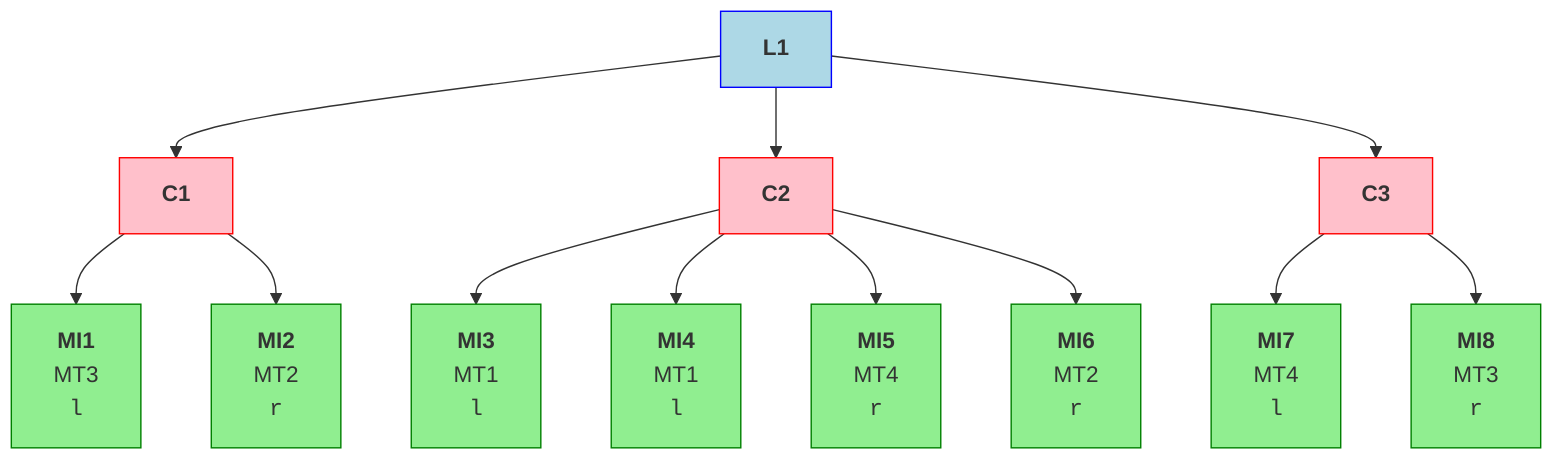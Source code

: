flowchart

    L1["<b>L1</b>"]

    L1 --> C1["<b>C1</b>"]
    L1 --> C2["<b>C2</b>"]
    L1 --> C3["<b>C3</b>"]

    C1 --> M1["<b>MI1</b><br/>MT3<br/><code>l</code>"]
    C1 --> M2["<b>MI2</b><br/>MT2<br/><code>r</code>"]

    C2 --> M3["<b>MI3</b><br/>MT1<br/><code>l</code>"]
    C2 --> M4["<b>MI4</b><br/>MT1<br/><code>l</code>"]
    C2 --> M5["<b>MI5</b><br/>MT4<br/><code>r</code>"]
    C2 --> M6["<b>MI6</b><br/>MT2<br/><code>r</code>"]

    C3 --> M7["<b>MI7</b><br/>MT4<br/><code>l</code>"]
    C3 --> M8["<b>MI8</b><br/>MT3<br/><code>r</code>"]

    style L1 fill:lightblue,stroke:blue

    style C1 fill:pink,stroke:red
    style C2 fill:pink,stroke:red
    style C3 fill:pink,stroke:red

    style M1 fill:lightgreen,stroke:green
    style M2 fill:lightgreen,stroke:green
    style M3 fill:lightgreen,stroke:green
    style M4 fill:lightgreen,stroke:green
    style M5 fill:lightgreen,stroke:green
    style M6 fill:lightgreen,stroke:green
    style M7 fill:lightgreen,stroke:green
    style M8 fill:lightgreen,stroke:green